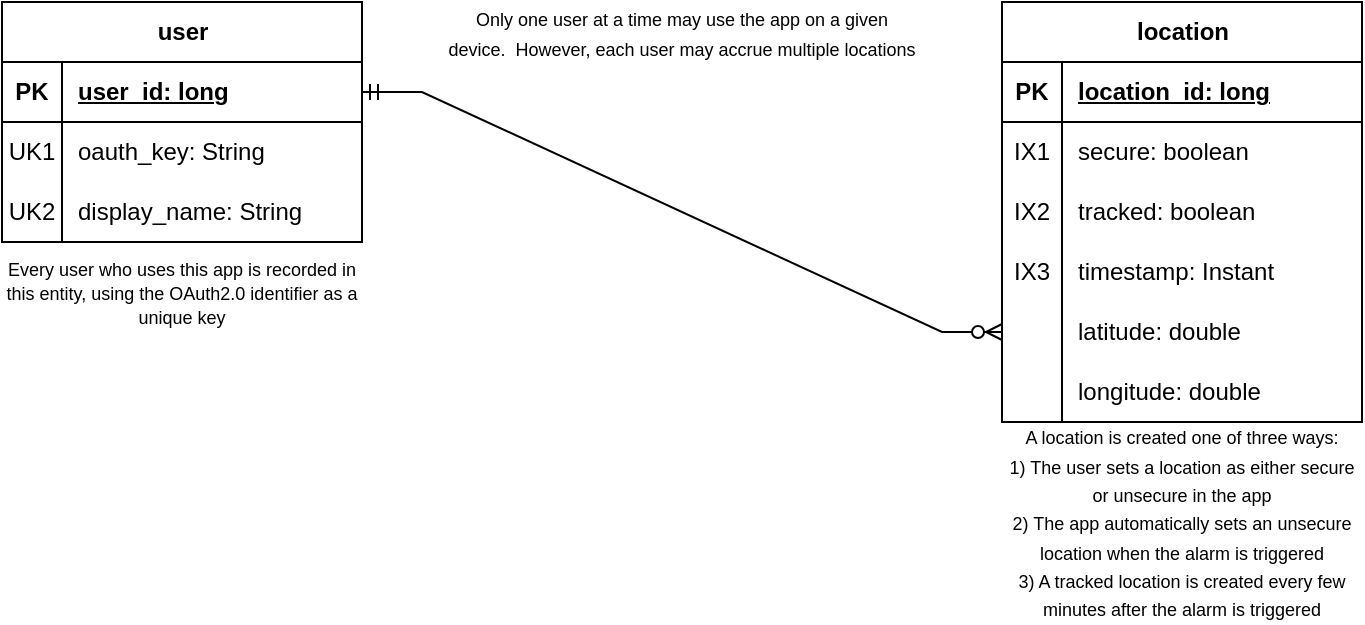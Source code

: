 <mxfile version="23.1.5" type="device">
  <diagram name="Page-1" id="0JAOOYz1HlRNWIfS7TLB">
    <mxGraphModel dx="886" dy="608" grid="1" gridSize="10" guides="1" tooltips="1" connect="1" arrows="1" fold="1" page="1" pageScale="1" pageWidth="850" pageHeight="1100" math="0" shadow="0">
      <root>
        <mxCell id="0" />
        <mxCell id="1" parent="0" />
        <mxCell id="KqAcQGoCuisPCAbiSeZE-1" value="user" style="shape=table;startSize=30;container=1;collapsible=1;childLayout=tableLayout;fixedRows=1;rowLines=0;fontStyle=1;align=center;resizeLast=1;html=1;" vertex="1" parent="1">
          <mxGeometry x="80" y="80" width="180" height="120" as="geometry" />
        </mxCell>
        <mxCell id="KqAcQGoCuisPCAbiSeZE-2" value="" style="shape=tableRow;horizontal=0;startSize=0;swimlaneHead=0;swimlaneBody=0;fillColor=none;collapsible=0;dropTarget=0;points=[[0,0.5],[1,0.5]];portConstraint=eastwest;top=0;left=0;right=0;bottom=1;" vertex="1" parent="KqAcQGoCuisPCAbiSeZE-1">
          <mxGeometry y="30" width="180" height="30" as="geometry" />
        </mxCell>
        <mxCell id="KqAcQGoCuisPCAbiSeZE-3" value="PK" style="shape=partialRectangle;connectable=0;fillColor=none;top=0;left=0;bottom=0;right=0;fontStyle=1;overflow=hidden;whiteSpace=wrap;html=1;" vertex="1" parent="KqAcQGoCuisPCAbiSeZE-2">
          <mxGeometry width="30" height="30" as="geometry">
            <mxRectangle width="30" height="30" as="alternateBounds" />
          </mxGeometry>
        </mxCell>
        <mxCell id="KqAcQGoCuisPCAbiSeZE-4" value="user_id: long" style="shape=partialRectangle;connectable=0;fillColor=none;top=0;left=0;bottom=0;right=0;align=left;spacingLeft=6;fontStyle=5;overflow=hidden;whiteSpace=wrap;html=1;" vertex="1" parent="KqAcQGoCuisPCAbiSeZE-2">
          <mxGeometry x="30" width="150" height="30" as="geometry">
            <mxRectangle width="150" height="30" as="alternateBounds" />
          </mxGeometry>
        </mxCell>
        <mxCell id="KqAcQGoCuisPCAbiSeZE-5" value="" style="shape=tableRow;horizontal=0;startSize=0;swimlaneHead=0;swimlaneBody=0;fillColor=none;collapsible=0;dropTarget=0;points=[[0,0.5],[1,0.5]];portConstraint=eastwest;top=0;left=0;right=0;bottom=0;" vertex="1" parent="KqAcQGoCuisPCAbiSeZE-1">
          <mxGeometry y="60" width="180" height="30" as="geometry" />
        </mxCell>
        <mxCell id="KqAcQGoCuisPCAbiSeZE-6" value="UK1" style="shape=partialRectangle;connectable=0;fillColor=none;top=0;left=0;bottom=0;right=0;editable=1;overflow=hidden;whiteSpace=wrap;html=1;" vertex="1" parent="KqAcQGoCuisPCAbiSeZE-5">
          <mxGeometry width="30" height="30" as="geometry">
            <mxRectangle width="30" height="30" as="alternateBounds" />
          </mxGeometry>
        </mxCell>
        <mxCell id="KqAcQGoCuisPCAbiSeZE-7" value="oauth_key: String" style="shape=partialRectangle;connectable=0;fillColor=none;top=0;left=0;bottom=0;right=0;align=left;spacingLeft=6;overflow=hidden;whiteSpace=wrap;html=1;" vertex="1" parent="KqAcQGoCuisPCAbiSeZE-5">
          <mxGeometry x="30" width="150" height="30" as="geometry">
            <mxRectangle width="150" height="30" as="alternateBounds" />
          </mxGeometry>
        </mxCell>
        <mxCell id="KqAcQGoCuisPCAbiSeZE-8" value="" style="shape=tableRow;horizontal=0;startSize=0;swimlaneHead=0;swimlaneBody=0;fillColor=none;collapsible=0;dropTarget=0;points=[[0,0.5],[1,0.5]];portConstraint=eastwest;top=0;left=0;right=0;bottom=0;" vertex="1" parent="KqAcQGoCuisPCAbiSeZE-1">
          <mxGeometry y="90" width="180" height="30" as="geometry" />
        </mxCell>
        <mxCell id="KqAcQGoCuisPCAbiSeZE-9" value="UK2" style="shape=partialRectangle;connectable=0;fillColor=none;top=0;left=0;bottom=0;right=0;editable=1;overflow=hidden;whiteSpace=wrap;html=1;" vertex="1" parent="KqAcQGoCuisPCAbiSeZE-8">
          <mxGeometry width="30" height="30" as="geometry">
            <mxRectangle width="30" height="30" as="alternateBounds" />
          </mxGeometry>
        </mxCell>
        <mxCell id="KqAcQGoCuisPCAbiSeZE-10" value="display_name: String" style="shape=partialRectangle;connectable=0;fillColor=none;top=0;left=0;bottom=0;right=0;align=left;spacingLeft=6;overflow=hidden;whiteSpace=wrap;html=1;" vertex="1" parent="KqAcQGoCuisPCAbiSeZE-8">
          <mxGeometry x="30" width="150" height="30" as="geometry">
            <mxRectangle width="150" height="30" as="alternateBounds" />
          </mxGeometry>
        </mxCell>
        <mxCell id="KqAcQGoCuisPCAbiSeZE-14" value="location" style="shape=table;startSize=30;container=1;collapsible=1;childLayout=tableLayout;fixedRows=1;rowLines=0;fontStyle=1;align=center;resizeLast=1;html=1;" vertex="1" parent="1">
          <mxGeometry x="580" y="80" width="180" height="210" as="geometry" />
        </mxCell>
        <mxCell id="KqAcQGoCuisPCAbiSeZE-15" value="" style="shape=tableRow;horizontal=0;startSize=0;swimlaneHead=0;swimlaneBody=0;fillColor=none;collapsible=0;dropTarget=0;points=[[0,0.5],[1,0.5]];portConstraint=eastwest;top=0;left=0;right=0;bottom=1;" vertex="1" parent="KqAcQGoCuisPCAbiSeZE-14">
          <mxGeometry y="30" width="180" height="30" as="geometry" />
        </mxCell>
        <mxCell id="KqAcQGoCuisPCAbiSeZE-16" value="PK" style="shape=partialRectangle;connectable=0;fillColor=none;top=0;left=0;bottom=0;right=0;fontStyle=1;overflow=hidden;whiteSpace=wrap;html=1;" vertex="1" parent="KqAcQGoCuisPCAbiSeZE-15">
          <mxGeometry width="30" height="30" as="geometry">
            <mxRectangle width="30" height="30" as="alternateBounds" />
          </mxGeometry>
        </mxCell>
        <mxCell id="KqAcQGoCuisPCAbiSeZE-17" value="location_id: long" style="shape=partialRectangle;connectable=0;fillColor=none;top=0;left=0;bottom=0;right=0;align=left;spacingLeft=6;fontStyle=5;overflow=hidden;whiteSpace=wrap;html=1;" vertex="1" parent="KqAcQGoCuisPCAbiSeZE-15">
          <mxGeometry x="30" width="150" height="30" as="geometry">
            <mxRectangle width="150" height="30" as="alternateBounds" />
          </mxGeometry>
        </mxCell>
        <mxCell id="KqAcQGoCuisPCAbiSeZE-18" value="" style="shape=tableRow;horizontal=0;startSize=0;swimlaneHead=0;swimlaneBody=0;fillColor=none;collapsible=0;dropTarget=0;points=[[0,0.5],[1,0.5]];portConstraint=eastwest;top=0;left=0;right=0;bottom=0;" vertex="1" parent="KqAcQGoCuisPCAbiSeZE-14">
          <mxGeometry y="60" width="180" height="30" as="geometry" />
        </mxCell>
        <mxCell id="KqAcQGoCuisPCAbiSeZE-19" value="IX1" style="shape=partialRectangle;connectable=0;fillColor=none;top=0;left=0;bottom=0;right=0;editable=1;overflow=hidden;whiteSpace=wrap;html=1;" vertex="1" parent="KqAcQGoCuisPCAbiSeZE-18">
          <mxGeometry width="30" height="30" as="geometry">
            <mxRectangle width="30" height="30" as="alternateBounds" />
          </mxGeometry>
        </mxCell>
        <mxCell id="KqAcQGoCuisPCAbiSeZE-20" value="secure: boolean" style="shape=partialRectangle;connectable=0;fillColor=none;top=0;left=0;bottom=0;right=0;align=left;spacingLeft=6;overflow=hidden;whiteSpace=wrap;html=1;" vertex="1" parent="KqAcQGoCuisPCAbiSeZE-18">
          <mxGeometry x="30" width="150" height="30" as="geometry">
            <mxRectangle width="150" height="30" as="alternateBounds" />
          </mxGeometry>
        </mxCell>
        <mxCell id="KqAcQGoCuisPCAbiSeZE-21" value="" style="shape=tableRow;horizontal=0;startSize=0;swimlaneHead=0;swimlaneBody=0;fillColor=none;collapsible=0;dropTarget=0;points=[[0,0.5],[1,0.5]];portConstraint=eastwest;top=0;left=0;right=0;bottom=0;" vertex="1" parent="KqAcQGoCuisPCAbiSeZE-14">
          <mxGeometry y="90" width="180" height="30" as="geometry" />
        </mxCell>
        <mxCell id="KqAcQGoCuisPCAbiSeZE-22" value="IX2" style="shape=partialRectangle;connectable=0;fillColor=none;top=0;left=0;bottom=0;right=0;editable=1;overflow=hidden;whiteSpace=wrap;html=1;" vertex="1" parent="KqAcQGoCuisPCAbiSeZE-21">
          <mxGeometry width="30" height="30" as="geometry">
            <mxRectangle width="30" height="30" as="alternateBounds" />
          </mxGeometry>
        </mxCell>
        <mxCell id="KqAcQGoCuisPCAbiSeZE-23" value="tracked: boolean" style="shape=partialRectangle;connectable=0;fillColor=none;top=0;left=0;bottom=0;right=0;align=left;spacingLeft=6;overflow=hidden;whiteSpace=wrap;html=1;" vertex="1" parent="KqAcQGoCuisPCAbiSeZE-21">
          <mxGeometry x="30" width="150" height="30" as="geometry">
            <mxRectangle width="150" height="30" as="alternateBounds" />
          </mxGeometry>
        </mxCell>
        <mxCell id="KqAcQGoCuisPCAbiSeZE-24" value="" style="shape=tableRow;horizontal=0;startSize=0;swimlaneHead=0;swimlaneBody=0;fillColor=none;collapsible=0;dropTarget=0;points=[[0,0.5],[1,0.5]];portConstraint=eastwest;top=0;left=0;right=0;bottom=0;" vertex="1" parent="KqAcQGoCuisPCAbiSeZE-14">
          <mxGeometry y="120" width="180" height="30" as="geometry" />
        </mxCell>
        <mxCell id="KqAcQGoCuisPCAbiSeZE-25" value="IX3" style="shape=partialRectangle;connectable=0;fillColor=none;top=0;left=0;bottom=0;right=0;editable=1;overflow=hidden;whiteSpace=wrap;html=1;" vertex="1" parent="KqAcQGoCuisPCAbiSeZE-24">
          <mxGeometry width="30" height="30" as="geometry">
            <mxRectangle width="30" height="30" as="alternateBounds" />
          </mxGeometry>
        </mxCell>
        <mxCell id="KqAcQGoCuisPCAbiSeZE-26" value="timestamp: Instant" style="shape=partialRectangle;connectable=0;fillColor=none;top=0;left=0;bottom=0;right=0;align=left;spacingLeft=6;overflow=hidden;whiteSpace=wrap;html=1;" vertex="1" parent="KqAcQGoCuisPCAbiSeZE-24">
          <mxGeometry x="30" width="150" height="30" as="geometry">
            <mxRectangle width="150" height="30" as="alternateBounds" />
          </mxGeometry>
        </mxCell>
        <mxCell id="KqAcQGoCuisPCAbiSeZE-27" value="" style="shape=tableRow;horizontal=0;startSize=0;swimlaneHead=0;swimlaneBody=0;fillColor=none;collapsible=0;dropTarget=0;points=[[0,0.5],[1,0.5]];portConstraint=eastwest;top=0;left=0;right=0;bottom=0;" vertex="1" parent="KqAcQGoCuisPCAbiSeZE-14">
          <mxGeometry y="150" width="180" height="30" as="geometry" />
        </mxCell>
        <mxCell id="KqAcQGoCuisPCAbiSeZE-28" value="" style="shape=partialRectangle;connectable=0;fillColor=none;top=0;left=0;bottom=0;right=0;editable=1;overflow=hidden;whiteSpace=wrap;html=1;" vertex="1" parent="KqAcQGoCuisPCAbiSeZE-27">
          <mxGeometry width="30" height="30" as="geometry">
            <mxRectangle width="30" height="30" as="alternateBounds" />
          </mxGeometry>
        </mxCell>
        <mxCell id="KqAcQGoCuisPCAbiSeZE-29" value="latitude: double" style="shape=partialRectangle;connectable=0;fillColor=none;top=0;left=0;bottom=0;right=0;align=left;spacingLeft=6;overflow=hidden;whiteSpace=wrap;html=1;" vertex="1" parent="KqAcQGoCuisPCAbiSeZE-27">
          <mxGeometry x="30" width="150" height="30" as="geometry">
            <mxRectangle width="150" height="30" as="alternateBounds" />
          </mxGeometry>
        </mxCell>
        <mxCell id="KqAcQGoCuisPCAbiSeZE-30" value="" style="shape=tableRow;horizontal=0;startSize=0;swimlaneHead=0;swimlaneBody=0;fillColor=none;collapsible=0;dropTarget=0;points=[[0,0.5],[1,0.5]];portConstraint=eastwest;top=0;left=0;right=0;bottom=0;" vertex="1" parent="KqAcQGoCuisPCAbiSeZE-14">
          <mxGeometry y="180" width="180" height="30" as="geometry" />
        </mxCell>
        <mxCell id="KqAcQGoCuisPCAbiSeZE-31" value="" style="shape=partialRectangle;connectable=0;fillColor=none;top=0;left=0;bottom=0;right=0;editable=1;overflow=hidden;whiteSpace=wrap;html=1;" vertex="1" parent="KqAcQGoCuisPCAbiSeZE-30">
          <mxGeometry width="30" height="30" as="geometry">
            <mxRectangle width="30" height="30" as="alternateBounds" />
          </mxGeometry>
        </mxCell>
        <mxCell id="KqAcQGoCuisPCAbiSeZE-32" value="longitude: double" style="shape=partialRectangle;connectable=0;fillColor=none;top=0;left=0;bottom=0;right=0;align=left;spacingLeft=6;overflow=hidden;whiteSpace=wrap;html=1;" vertex="1" parent="KqAcQGoCuisPCAbiSeZE-30">
          <mxGeometry x="30" width="150" height="30" as="geometry">
            <mxRectangle width="150" height="30" as="alternateBounds" />
          </mxGeometry>
        </mxCell>
        <mxCell id="KqAcQGoCuisPCAbiSeZE-33" value="" style="edgeStyle=entityRelationEdgeStyle;fontSize=12;html=1;endArrow=ERzeroToMany;endFill=1;rounded=0;entryX=0;entryY=0.5;entryDx=0;entryDy=0;exitX=1;exitY=0.5;exitDx=0;exitDy=0;startArrow=ERmandOne;startFill=0;" edge="1" parent="1" source="KqAcQGoCuisPCAbiSeZE-2" target="KqAcQGoCuisPCAbiSeZE-27">
          <mxGeometry width="100" height="100" relative="1" as="geometry">
            <mxPoint x="320" y="200" as="sourcePoint" />
            <mxPoint x="470" y="270" as="targetPoint" />
          </mxGeometry>
        </mxCell>
        <mxCell id="KqAcQGoCuisPCAbiSeZE-34" value="&lt;font style=&quot;font-size: 9px;&quot;&gt;Every user who uses this app is recorded in this entity, using the OAuth2.0 identifier as a unique key&lt;/font&gt;" style="whiteSpace=wrap;html=1;fillColor=none;fontSize=10;strokeColor=none;" vertex="1" parent="1">
          <mxGeometry x="80" y="200" width="180" height="50" as="geometry" />
        </mxCell>
        <mxCell id="KqAcQGoCuisPCAbiSeZE-35" value="&lt;font style=&quot;font-size: 9px;&quot;&gt;A location is created one of three ways:&lt;br&gt;1) The user sets a location as either secure or unsecure in the app&lt;br&gt;2) The app automatically sets an unsecure location when the alarm is triggered&lt;br&gt;3) A tracked location is created every few minutes after the alarm is triggered&lt;/font&gt;" style="whiteSpace=wrap;html=1;fillColor=none;strokeColor=none;" vertex="1" parent="1">
          <mxGeometry x="580" y="290" width="180" height="100" as="geometry" />
        </mxCell>
        <mxCell id="KqAcQGoCuisPCAbiSeZE-36" value="&lt;font style=&quot;font-size: 9px;&quot;&gt;Only one user at a time may use the app on a given device.&amp;nbsp; However, each user may accrue multiple locations&lt;/font&gt;" style="whiteSpace=wrap;html=1;fillColor=none;strokeColor=none;" vertex="1" parent="1">
          <mxGeometry x="300" y="80" width="240" height="30" as="geometry" />
        </mxCell>
      </root>
    </mxGraphModel>
  </diagram>
</mxfile>
